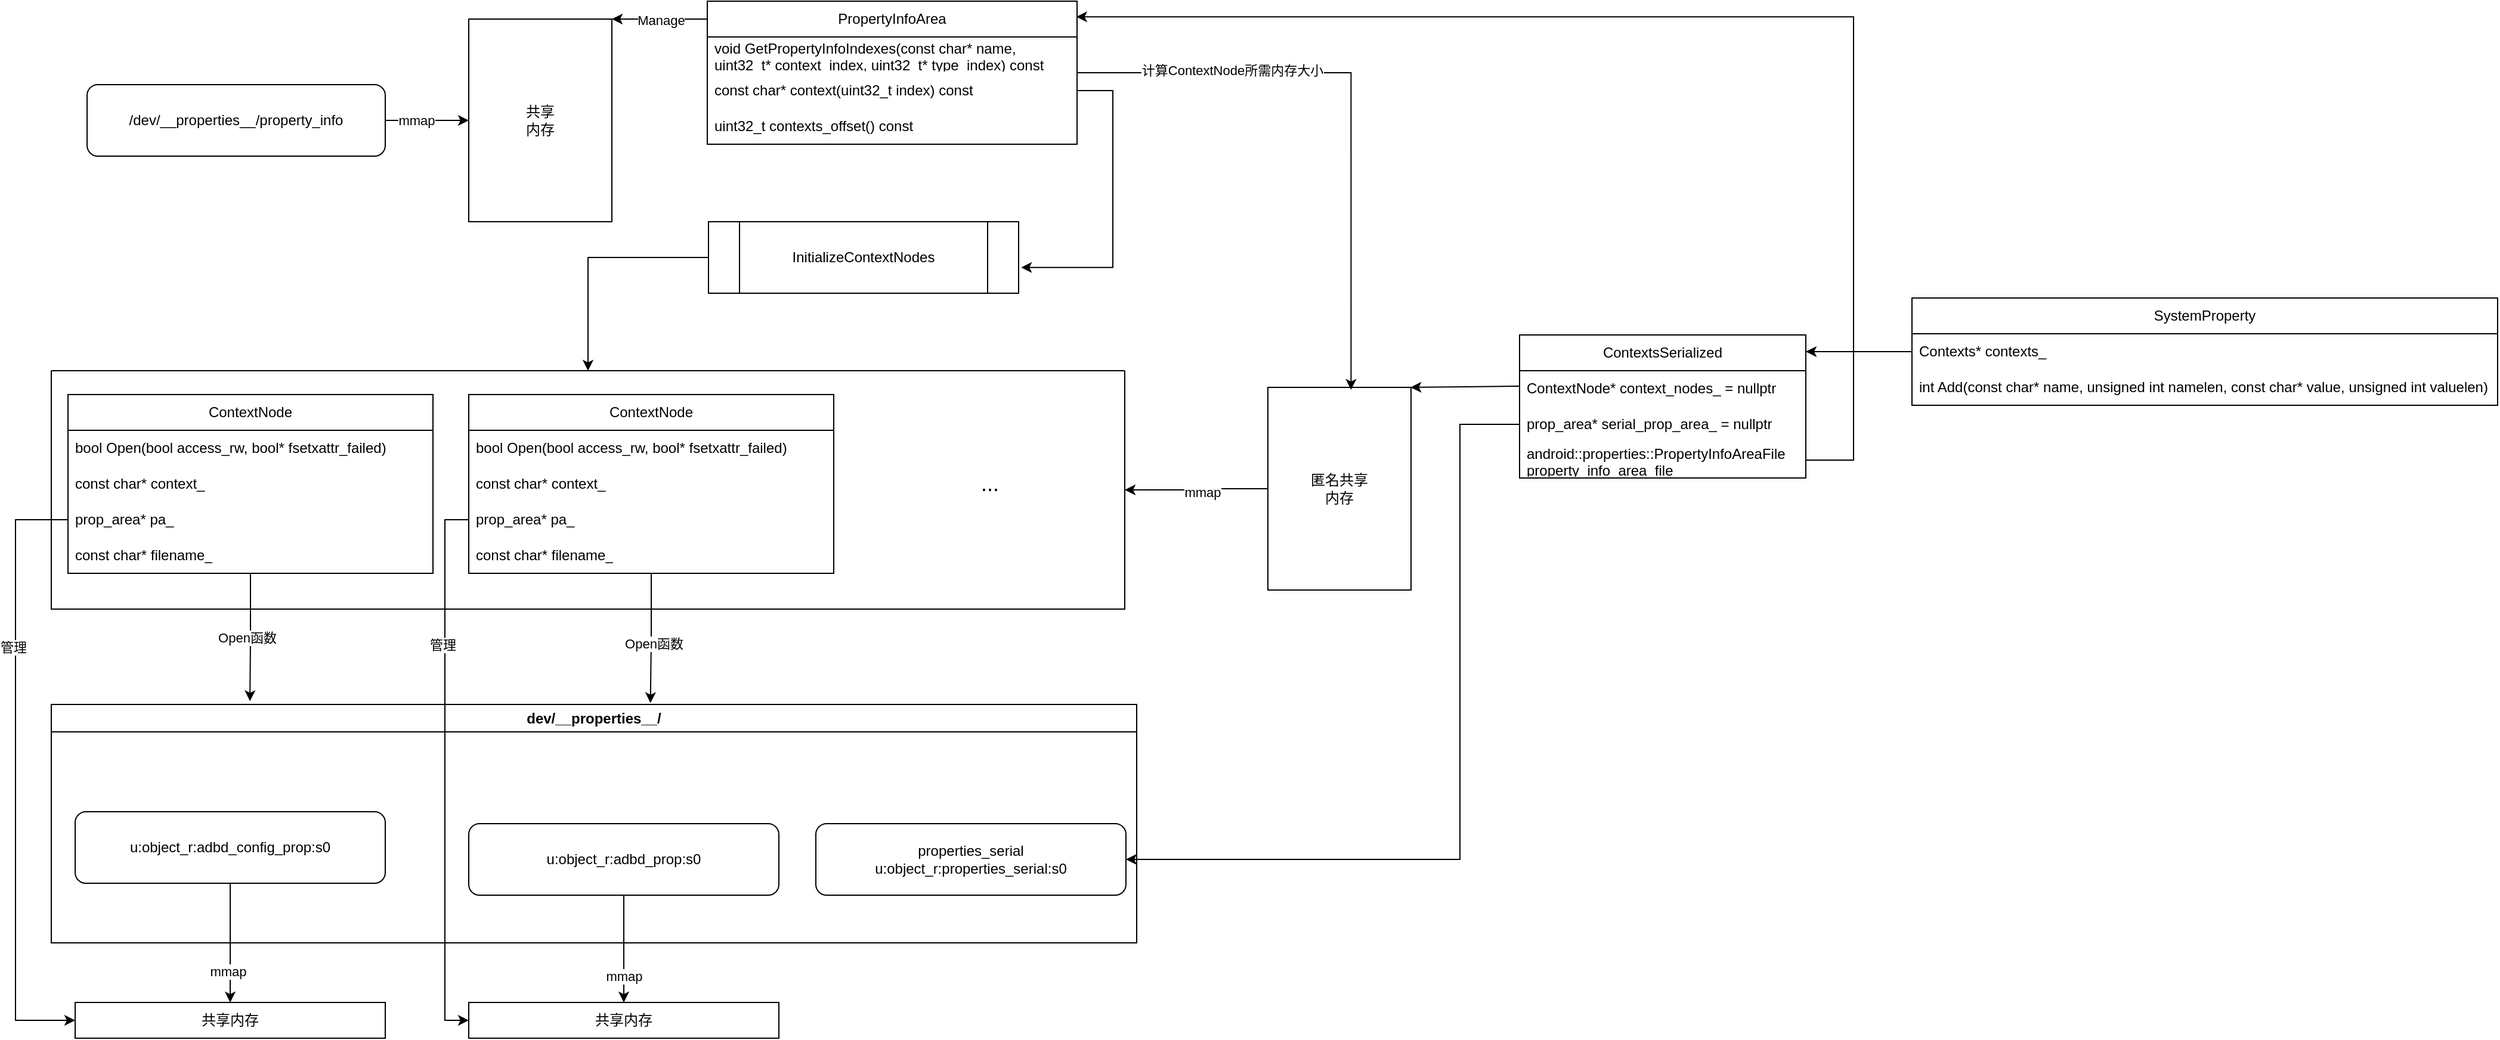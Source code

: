 <mxfile version="24.7.17">
  <diagram name="第 1 页" id="08QSXgw-jvuoQTCWucmB">
    <mxGraphModel dx="2442" dy="1434" grid="1" gridSize="10" guides="1" tooltips="1" connect="1" arrows="1" fold="1" page="1" pageScale="1" pageWidth="827" pageHeight="1169" background="#ffffff" math="0" shadow="0">
      <root>
        <mxCell id="0" />
        <mxCell id="1" parent="0" />
        <mxCell id="EGasTDmayRK-b8y-xzIA-3" style="edgeStyle=orthogonalEdgeStyle;rounded=0;orthogonalLoop=1;jettySize=auto;html=1;entryX=0;entryY=0.5;entryDx=0;entryDy=0;" edge="1" parent="1" source="EGasTDmayRK-b8y-xzIA-1" target="EGasTDmayRK-b8y-xzIA-2">
          <mxGeometry relative="1" as="geometry" />
        </mxCell>
        <mxCell id="EGasTDmayRK-b8y-xzIA-4" value="mmap" style="edgeLabel;html=1;align=center;verticalAlign=middle;resizable=0;points=[];" vertex="1" connectable="0" parent="EGasTDmayRK-b8y-xzIA-3">
          <mxGeometry x="0.224" y="-1" relative="1" as="geometry">
            <mxPoint x="-17" y="-1" as="offset" />
          </mxGeometry>
        </mxCell>
        <mxCell id="EGasTDmayRK-b8y-xzIA-1" value="/dev/__properties__/property_info" style="rounded=1;whiteSpace=wrap;html=1;" vertex="1" parent="1">
          <mxGeometry x="79" y="160" width="250" height="60" as="geometry" />
        </mxCell>
        <mxCell id="EGasTDmayRK-b8y-xzIA-2" value="&lt;div&gt;共享&lt;/div&gt;内存" style="rounded=0;whiteSpace=wrap;html=1;" vertex="1" parent="1">
          <mxGeometry x="399" y="105" width="120" height="170" as="geometry" />
        </mxCell>
        <mxCell id="EGasTDmayRK-b8y-xzIA-14" style="edgeStyle=orthogonalEdgeStyle;rounded=0;orthogonalLoop=1;jettySize=auto;html=1;entryX=1;entryY=0;entryDx=0;entryDy=0;" edge="1" parent="1" source="EGasTDmayRK-b8y-xzIA-5" target="EGasTDmayRK-b8y-xzIA-2">
          <mxGeometry relative="1" as="geometry">
            <Array as="points">
              <mxPoint x="619" y="105" />
              <mxPoint x="619" y="105" />
            </Array>
          </mxGeometry>
        </mxCell>
        <mxCell id="EGasTDmayRK-b8y-xzIA-15" value="Manage" style="edgeLabel;html=1;align=center;verticalAlign=middle;resizable=0;points=[];" vertex="1" connectable="0" parent="EGasTDmayRK-b8y-xzIA-14">
          <mxGeometry x="-0.018" y="1" relative="1" as="geometry">
            <mxPoint as="offset" />
          </mxGeometry>
        </mxCell>
        <mxCell id="EGasTDmayRK-b8y-xzIA-5" value="PropertyInfoArea" style="swimlane;fontStyle=0;childLayout=stackLayout;horizontal=1;startSize=30;horizontalStack=0;resizeParent=1;resizeParentMax=0;resizeLast=0;collapsible=1;marginBottom=0;whiteSpace=wrap;html=1;" vertex="1" parent="1">
          <mxGeometry x="599" y="90" width="310" height="120" as="geometry" />
        </mxCell>
        <mxCell id="EGasTDmayRK-b8y-xzIA-6" value="void GetPropertyInfoIndexes(const char* name, uint32_t* context_index, uint32_t* type_index) const" style="text;strokeColor=none;fillColor=none;align=left;verticalAlign=middle;spacingLeft=4;spacingRight=4;overflow=hidden;points=[[0,0.5],[1,0.5]];portConstraint=eastwest;rotatable=0;whiteSpace=wrap;html=1;" vertex="1" parent="EGasTDmayRK-b8y-xzIA-5">
          <mxGeometry y="30" width="310" height="30" as="geometry" />
        </mxCell>
        <mxCell id="EGasTDmayRK-b8y-xzIA-7" value="const char* context(uint32_t index) const" style="text;strokeColor=none;fillColor=none;align=left;verticalAlign=middle;spacingLeft=4;spacingRight=4;overflow=hidden;points=[[0,0.5],[1,0.5]];portConstraint=eastwest;rotatable=0;whiteSpace=wrap;html=1;" vertex="1" parent="EGasTDmayRK-b8y-xzIA-5">
          <mxGeometry y="60" width="310" height="30" as="geometry" />
        </mxCell>
        <mxCell id="EGasTDmayRK-b8y-xzIA-8" value="uint32_t contexts_offset() const" style="text;strokeColor=none;fillColor=none;align=left;verticalAlign=middle;spacingLeft=4;spacingRight=4;overflow=hidden;points=[[0,0.5],[1,0.5]];portConstraint=eastwest;rotatable=0;whiteSpace=wrap;html=1;" vertex="1" parent="EGasTDmayRK-b8y-xzIA-5">
          <mxGeometry y="90" width="310" height="30" as="geometry" />
        </mxCell>
        <mxCell id="EGasTDmayRK-b8y-xzIA-16" value="" style="swimlane;startSize=0;" vertex="1" parent="1">
          <mxGeometry x="49" y="400" width="900" height="200" as="geometry" />
        </mxCell>
        <mxCell id="EGasTDmayRK-b8y-xzIA-9" value="ContextNode" style="swimlane;fontStyle=0;childLayout=stackLayout;horizontal=1;startSize=30;horizontalStack=0;resizeParent=1;resizeParentMax=0;resizeLast=0;collapsible=1;marginBottom=0;whiteSpace=wrap;html=1;" vertex="1" parent="EGasTDmayRK-b8y-xzIA-16">
          <mxGeometry x="14" y="20" width="306" height="150" as="geometry" />
        </mxCell>
        <mxCell id="EGasTDmayRK-b8y-xzIA-10" value="bool Open(bool access_rw, bool* fsetxattr_failed)" style="text;strokeColor=none;fillColor=none;align=left;verticalAlign=middle;spacingLeft=4;spacingRight=4;overflow=hidden;points=[[0,0.5],[1,0.5]];portConstraint=eastwest;rotatable=0;whiteSpace=wrap;html=1;" vertex="1" parent="EGasTDmayRK-b8y-xzIA-9">
          <mxGeometry y="30" width="306" height="30" as="geometry" />
        </mxCell>
        <mxCell id="EGasTDmayRK-b8y-xzIA-11" value="const char* context_" style="text;strokeColor=none;fillColor=none;align=left;verticalAlign=middle;spacingLeft=4;spacingRight=4;overflow=hidden;points=[[0,0.5],[1,0.5]];portConstraint=eastwest;rotatable=0;whiteSpace=wrap;html=1;" vertex="1" parent="EGasTDmayRK-b8y-xzIA-9">
          <mxGeometry y="60" width="306" height="30" as="geometry" />
        </mxCell>
        <mxCell id="EGasTDmayRK-b8y-xzIA-12" value="prop_area* pa_" style="text;strokeColor=none;fillColor=none;align=left;verticalAlign=middle;spacingLeft=4;spacingRight=4;overflow=hidden;points=[[0,0.5],[1,0.5]];portConstraint=eastwest;rotatable=0;whiteSpace=wrap;html=1;" vertex="1" parent="EGasTDmayRK-b8y-xzIA-9">
          <mxGeometry y="90" width="306" height="30" as="geometry" />
        </mxCell>
        <mxCell id="EGasTDmayRK-b8y-xzIA-13" value="const char* filename_" style="text;strokeColor=none;fillColor=none;align=left;verticalAlign=middle;spacingLeft=4;spacingRight=4;overflow=hidden;points=[[0,0.5],[1,0.5]];portConstraint=eastwest;rotatable=0;whiteSpace=wrap;html=1;" vertex="1" parent="EGasTDmayRK-b8y-xzIA-9">
          <mxGeometry y="120" width="306" height="30" as="geometry" />
        </mxCell>
        <mxCell id="EGasTDmayRK-b8y-xzIA-17" value="ContextNode" style="swimlane;fontStyle=0;childLayout=stackLayout;horizontal=1;startSize=30;horizontalStack=0;resizeParent=1;resizeParentMax=0;resizeLast=0;collapsible=1;marginBottom=0;whiteSpace=wrap;html=1;" vertex="1" parent="EGasTDmayRK-b8y-xzIA-16">
          <mxGeometry x="350" y="20" width="306" height="150" as="geometry" />
        </mxCell>
        <mxCell id="EGasTDmayRK-b8y-xzIA-18" value="bool Open(bool access_rw, bool* fsetxattr_failed)" style="text;strokeColor=none;fillColor=none;align=left;verticalAlign=middle;spacingLeft=4;spacingRight=4;overflow=hidden;points=[[0,0.5],[1,0.5]];portConstraint=eastwest;rotatable=0;whiteSpace=wrap;html=1;" vertex="1" parent="EGasTDmayRK-b8y-xzIA-17">
          <mxGeometry y="30" width="306" height="30" as="geometry" />
        </mxCell>
        <mxCell id="EGasTDmayRK-b8y-xzIA-19" value="const char* context_" style="text;strokeColor=none;fillColor=none;align=left;verticalAlign=middle;spacingLeft=4;spacingRight=4;overflow=hidden;points=[[0,0.5],[1,0.5]];portConstraint=eastwest;rotatable=0;whiteSpace=wrap;html=1;" vertex="1" parent="EGasTDmayRK-b8y-xzIA-17">
          <mxGeometry y="60" width="306" height="30" as="geometry" />
        </mxCell>
        <mxCell id="EGasTDmayRK-b8y-xzIA-20" value="prop_area* pa_" style="text;strokeColor=none;fillColor=none;align=left;verticalAlign=middle;spacingLeft=4;spacingRight=4;overflow=hidden;points=[[0,0.5],[1,0.5]];portConstraint=eastwest;rotatable=0;whiteSpace=wrap;html=1;" vertex="1" parent="EGasTDmayRK-b8y-xzIA-17">
          <mxGeometry y="90" width="306" height="30" as="geometry" />
        </mxCell>
        <mxCell id="EGasTDmayRK-b8y-xzIA-21" value="const char* filename_" style="text;strokeColor=none;fillColor=none;align=left;verticalAlign=middle;spacingLeft=4;spacingRight=4;overflow=hidden;points=[[0,0.5],[1,0.5]];portConstraint=eastwest;rotatable=0;whiteSpace=wrap;html=1;" vertex="1" parent="EGasTDmayRK-b8y-xzIA-17">
          <mxGeometry y="120" width="306" height="30" as="geometry" />
        </mxCell>
        <mxCell id="EGasTDmayRK-b8y-xzIA-22" value="&lt;font style=&quot;font-size: 18px;&quot;&gt;...&lt;/font&gt;" style="text;html=1;align=center;verticalAlign=middle;whiteSpace=wrap;rounded=0;" vertex="1" parent="EGasTDmayRK-b8y-xzIA-16">
          <mxGeometry x="757" y="80" width="60" height="30" as="geometry" />
        </mxCell>
        <mxCell id="EGasTDmayRK-b8y-xzIA-27" style="edgeStyle=orthogonalEdgeStyle;rounded=0;orthogonalLoop=1;jettySize=auto;html=1;entryX=0.5;entryY=0;entryDx=0;entryDy=0;" edge="1" parent="1" source="EGasTDmayRK-b8y-xzIA-25" target="EGasTDmayRK-b8y-xzIA-16">
          <mxGeometry relative="1" as="geometry">
            <Array as="points">
              <mxPoint x="499" y="305" />
            </Array>
          </mxGeometry>
        </mxCell>
        <mxCell id="EGasTDmayRK-b8y-xzIA-25" value="InitializeContextNodes" style="shape=process;whiteSpace=wrap;html=1;backgroundOutline=1;" vertex="1" parent="1">
          <mxGeometry x="600" y="275" width="260" height="60" as="geometry" />
        </mxCell>
        <mxCell id="EGasTDmayRK-b8y-xzIA-26" style="edgeStyle=orthogonalEdgeStyle;rounded=0;orthogonalLoop=1;jettySize=auto;html=1;entryX=1.008;entryY=0.64;entryDx=0;entryDy=0;entryPerimeter=0;" edge="1" parent="1" source="EGasTDmayRK-b8y-xzIA-7" target="EGasTDmayRK-b8y-xzIA-25">
          <mxGeometry relative="1" as="geometry">
            <Array as="points">
              <mxPoint x="939" y="165" />
              <mxPoint x="939" y="313" />
            </Array>
          </mxGeometry>
        </mxCell>
        <mxCell id="EGasTDmayRK-b8y-xzIA-29" style="edgeStyle=orthogonalEdgeStyle;rounded=0;orthogonalLoop=1;jettySize=auto;html=1;entryX=1;entryY=0.5;entryDx=0;entryDy=0;" edge="1" parent="1" source="EGasTDmayRK-b8y-xzIA-28" target="EGasTDmayRK-b8y-xzIA-16">
          <mxGeometry relative="1" as="geometry" />
        </mxCell>
        <mxCell id="EGasTDmayRK-b8y-xzIA-30" value="mmap" style="edgeLabel;html=1;align=center;verticalAlign=middle;resizable=0;points=[];" vertex="1" connectable="0" parent="EGasTDmayRK-b8y-xzIA-29">
          <mxGeometry x="-0.084" y="3" relative="1" as="geometry">
            <mxPoint as="offset" />
          </mxGeometry>
        </mxCell>
        <mxCell id="EGasTDmayRK-b8y-xzIA-28" value="&lt;div&gt;匿名共享&lt;/div&gt;内存" style="rounded=0;whiteSpace=wrap;html=1;" vertex="1" parent="1">
          <mxGeometry x="1069" y="414" width="120" height="170" as="geometry" />
        </mxCell>
        <mxCell id="EGasTDmayRK-b8y-xzIA-33" value="dev/__properties__/" style="swimlane;whiteSpace=wrap;html=1;" vertex="1" parent="1">
          <mxGeometry x="49" y="680" width="910" height="200" as="geometry" />
        </mxCell>
        <mxCell id="EGasTDmayRK-b8y-xzIA-32" value="u:object_r:adbd_config_prop:s0" style="rounded=1;whiteSpace=wrap;html=1;" vertex="1" parent="EGasTDmayRK-b8y-xzIA-33">
          <mxGeometry x="20" y="90" width="260" height="60" as="geometry" />
        </mxCell>
        <mxCell id="EGasTDmayRK-b8y-xzIA-34" value="u:object_r:adbd_prop:s0" style="rounded=1;whiteSpace=wrap;html=1;" vertex="1" parent="EGasTDmayRK-b8y-xzIA-33">
          <mxGeometry x="350" y="100" width="260" height="60" as="geometry" />
        </mxCell>
        <mxCell id="EGasTDmayRK-b8y-xzIA-67" value="properties_serial&lt;div&gt;u:object_r:properties_serial:s0&lt;br&gt;&lt;/div&gt;" style="rounded=1;whiteSpace=wrap;html=1;" vertex="1" parent="EGasTDmayRK-b8y-xzIA-33">
          <mxGeometry x="641" y="100" width="260" height="60" as="geometry" />
        </mxCell>
        <mxCell id="EGasTDmayRK-b8y-xzIA-35" style="edgeStyle=orthogonalEdgeStyle;rounded=0;orthogonalLoop=1;jettySize=auto;html=1;entryX=0.581;entryY=0.012;entryDx=0;entryDy=0;entryPerimeter=0;" edge="1" parent="1" source="EGasTDmayRK-b8y-xzIA-5" target="EGasTDmayRK-b8y-xzIA-28">
          <mxGeometry relative="1" as="geometry" />
        </mxCell>
        <mxCell id="EGasTDmayRK-b8y-xzIA-36" value="计算ContextNode所需内存大小" style="edgeLabel;html=1;align=center;verticalAlign=middle;resizable=0;points=[];" vertex="1" connectable="0" parent="EGasTDmayRK-b8y-xzIA-35">
          <mxGeometry x="-0.477" y="2" relative="1" as="geometry">
            <mxPoint as="offset" />
          </mxGeometry>
        </mxCell>
        <mxCell id="EGasTDmayRK-b8y-xzIA-37" style="edgeStyle=orthogonalEdgeStyle;rounded=0;orthogonalLoop=1;jettySize=auto;html=1;entryX=0.183;entryY=-0.014;entryDx=0;entryDy=0;entryPerimeter=0;" edge="1" parent="1" source="EGasTDmayRK-b8y-xzIA-9" target="EGasTDmayRK-b8y-xzIA-33">
          <mxGeometry relative="1" as="geometry" />
        </mxCell>
        <mxCell id="EGasTDmayRK-b8y-xzIA-39" value="Open函数" style="edgeLabel;html=1;align=center;verticalAlign=middle;resizable=0;points=[];" vertex="1" connectable="0" parent="EGasTDmayRK-b8y-xzIA-37">
          <mxGeometry x="0.03" y="-3" relative="1" as="geometry">
            <mxPoint y="-1" as="offset" />
          </mxGeometry>
        </mxCell>
        <mxCell id="EGasTDmayRK-b8y-xzIA-38" style="edgeStyle=orthogonalEdgeStyle;rounded=0;orthogonalLoop=1;jettySize=auto;html=1;entryX=0.552;entryY=-0.006;entryDx=0;entryDy=0;entryPerimeter=0;" edge="1" parent="1" source="EGasTDmayRK-b8y-xzIA-17" target="EGasTDmayRK-b8y-xzIA-33">
          <mxGeometry relative="1" as="geometry" />
        </mxCell>
        <mxCell id="EGasTDmayRK-b8y-xzIA-40" value="Open函数" style="edgeLabel;html=1;align=center;verticalAlign=middle;resizable=0;points=[];" vertex="1" connectable="0" parent="EGasTDmayRK-b8y-xzIA-38">
          <mxGeometry x="0.082" y="2" relative="1" as="geometry">
            <mxPoint as="offset" />
          </mxGeometry>
        </mxCell>
        <mxCell id="EGasTDmayRK-b8y-xzIA-43" value="SystemProperty" style="swimlane;fontStyle=0;childLayout=stackLayout;horizontal=1;startSize=30;horizontalStack=0;resizeParent=1;resizeParentMax=0;resizeLast=0;collapsible=1;marginBottom=0;whiteSpace=wrap;html=1;" vertex="1" parent="1">
          <mxGeometry x="1609" y="339" width="491" height="90" as="geometry" />
        </mxCell>
        <mxCell id="EGasTDmayRK-b8y-xzIA-44" value="Contexts* contexts_" style="text;strokeColor=none;fillColor=none;align=left;verticalAlign=middle;spacingLeft=4;spacingRight=4;overflow=hidden;points=[[0,0.5],[1,0.5]];portConstraint=eastwest;rotatable=0;whiteSpace=wrap;html=1;" vertex="1" parent="EGasTDmayRK-b8y-xzIA-43">
          <mxGeometry y="30" width="491" height="30" as="geometry" />
        </mxCell>
        <mxCell id="EGasTDmayRK-b8y-xzIA-65" value="int Add(const char* name, unsigned int namelen, const char* value, unsigned int valuelen)" style="text;strokeColor=none;fillColor=none;align=left;verticalAlign=middle;spacingLeft=4;spacingRight=4;overflow=hidden;points=[[0,0.5],[1,0.5]];portConstraint=eastwest;rotatable=0;whiteSpace=wrap;html=1;" vertex="1" parent="EGasTDmayRK-b8y-xzIA-43">
          <mxGeometry y="60" width="491" height="30" as="geometry" />
        </mxCell>
        <mxCell id="EGasTDmayRK-b8y-xzIA-47" value="ContextsSerialized" style="swimlane;fontStyle=0;childLayout=stackLayout;horizontal=1;startSize=30;horizontalStack=0;resizeParent=1;resizeParentMax=0;resizeLast=0;collapsible=1;marginBottom=0;whiteSpace=wrap;html=1;" vertex="1" parent="1">
          <mxGeometry x="1280" y="370" width="240" height="120" as="geometry" />
        </mxCell>
        <mxCell id="EGasTDmayRK-b8y-xzIA-48" value="ContextNode* context_nodes_ = nullptr" style="text;strokeColor=none;fillColor=none;align=left;verticalAlign=middle;spacingLeft=4;spacingRight=4;overflow=hidden;points=[[0,0.5],[1,0.5]];portConstraint=eastwest;rotatable=0;whiteSpace=wrap;html=1;" vertex="1" parent="EGasTDmayRK-b8y-xzIA-47">
          <mxGeometry y="30" width="240" height="30" as="geometry" />
        </mxCell>
        <mxCell id="EGasTDmayRK-b8y-xzIA-66" value="prop_area* serial_prop_area_ = nullptr" style="text;strokeColor=none;fillColor=none;align=left;verticalAlign=middle;spacingLeft=4;spacingRight=4;overflow=hidden;points=[[0,0.5],[1,0.5]];portConstraint=eastwest;rotatable=0;whiteSpace=wrap;html=1;" vertex="1" parent="EGasTDmayRK-b8y-xzIA-47">
          <mxGeometry y="60" width="240" height="30" as="geometry" />
        </mxCell>
        <mxCell id="EGasTDmayRK-b8y-xzIA-75" value="android::properties::PropertyInfoAreaFile property_info_area_file_" style="text;strokeColor=none;fillColor=none;align=left;verticalAlign=middle;spacingLeft=4;spacingRight=4;overflow=hidden;points=[[0,0.5],[1,0.5]];portConstraint=eastwest;rotatable=0;whiteSpace=wrap;html=1;" vertex="1" parent="EGasTDmayRK-b8y-xzIA-47">
          <mxGeometry y="90" width="240" height="30" as="geometry" />
        </mxCell>
        <mxCell id="EGasTDmayRK-b8y-xzIA-49" style="edgeStyle=orthogonalEdgeStyle;rounded=0;orthogonalLoop=1;jettySize=auto;html=1;entryX=1;entryY=0.25;entryDx=0;entryDy=0;exitX=0;exitY=0.5;exitDx=0;exitDy=0;" edge="1" parent="1" source="EGasTDmayRK-b8y-xzIA-44">
          <mxGeometry relative="1" as="geometry">
            <mxPoint x="1609" y="383.059" as="sourcePoint" />
            <mxPoint x="1520" y="384.0" as="targetPoint" />
          </mxGeometry>
        </mxCell>
        <mxCell id="EGasTDmayRK-b8y-xzIA-52" style="edgeStyle=orthogonalEdgeStyle;rounded=0;orthogonalLoop=1;jettySize=auto;html=1;entryX=0.997;entryY=0.082;entryDx=0;entryDy=0;entryPerimeter=0;" edge="1" parent="1">
          <mxGeometry relative="1" as="geometry">
            <mxPoint x="1280" y="413" as="sourcePoint" />
            <mxPoint x="1188.64" y="413.94" as="targetPoint" />
          </mxGeometry>
        </mxCell>
        <mxCell id="EGasTDmayRK-b8y-xzIA-54" value="共享内存" style="rounded=0;whiteSpace=wrap;html=1;" vertex="1" parent="1">
          <mxGeometry x="69" y="930" width="260" height="30" as="geometry" />
        </mxCell>
        <mxCell id="EGasTDmayRK-b8y-xzIA-55" value="共享内存" style="rounded=0;whiteSpace=wrap;html=1;" vertex="1" parent="1">
          <mxGeometry x="399" y="930" width="260" height="30" as="geometry" />
        </mxCell>
        <mxCell id="EGasTDmayRK-b8y-xzIA-56" style="edgeStyle=orthogonalEdgeStyle;rounded=0;orthogonalLoop=1;jettySize=auto;html=1;entryX=0.5;entryY=0;entryDx=0;entryDy=0;" edge="1" parent="1" source="EGasTDmayRK-b8y-xzIA-32" target="EGasTDmayRK-b8y-xzIA-54">
          <mxGeometry relative="1" as="geometry" />
        </mxCell>
        <mxCell id="EGasTDmayRK-b8y-xzIA-57" value="mmap" style="edgeLabel;html=1;align=center;verticalAlign=middle;resizable=0;points=[];" vertex="1" connectable="0" parent="EGasTDmayRK-b8y-xzIA-56">
          <mxGeometry x="0.48" y="-2" relative="1" as="geometry">
            <mxPoint as="offset" />
          </mxGeometry>
        </mxCell>
        <mxCell id="EGasTDmayRK-b8y-xzIA-58" style="edgeStyle=orthogonalEdgeStyle;rounded=0;orthogonalLoop=1;jettySize=auto;html=1;entryX=0.5;entryY=0;entryDx=0;entryDy=0;" edge="1" parent="1" source="EGasTDmayRK-b8y-xzIA-34" target="EGasTDmayRK-b8y-xzIA-55">
          <mxGeometry relative="1" as="geometry" />
        </mxCell>
        <mxCell id="EGasTDmayRK-b8y-xzIA-59" value="mmap" style="edgeLabel;html=1;align=center;verticalAlign=middle;resizable=0;points=[];" vertex="1" connectable="0" parent="EGasTDmayRK-b8y-xzIA-58">
          <mxGeometry x="0.511" relative="1" as="geometry">
            <mxPoint as="offset" />
          </mxGeometry>
        </mxCell>
        <mxCell id="EGasTDmayRK-b8y-xzIA-61" style="edgeStyle=orthogonalEdgeStyle;rounded=0;orthogonalLoop=1;jettySize=auto;html=1;entryX=0;entryY=0.5;entryDx=0;entryDy=0;" edge="1" parent="1" source="EGasTDmayRK-b8y-xzIA-20" target="EGasTDmayRK-b8y-xzIA-55">
          <mxGeometry relative="1" as="geometry" />
        </mxCell>
        <mxCell id="EGasTDmayRK-b8y-xzIA-63" value="管理" style="edgeLabel;html=1;align=center;verticalAlign=middle;resizable=0;points=[];" vertex="1" connectable="0" parent="EGasTDmayRK-b8y-xzIA-61">
          <mxGeometry x="-0.458" y="-2" relative="1" as="geometry">
            <mxPoint as="offset" />
          </mxGeometry>
        </mxCell>
        <mxCell id="EGasTDmayRK-b8y-xzIA-62" style="edgeStyle=orthogonalEdgeStyle;rounded=0;orthogonalLoop=1;jettySize=auto;html=1;entryX=0;entryY=0.5;entryDx=0;entryDy=0;" edge="1" parent="1" source="EGasTDmayRK-b8y-xzIA-12" target="EGasTDmayRK-b8y-xzIA-54">
          <mxGeometry relative="1" as="geometry">
            <Array as="points">
              <mxPoint x="19" y="525" />
              <mxPoint x="19" y="945" />
            </Array>
          </mxGeometry>
        </mxCell>
        <mxCell id="EGasTDmayRK-b8y-xzIA-64" value="管理" style="edgeLabel;html=1;align=center;verticalAlign=middle;resizable=0;points=[];" vertex="1" connectable="0" parent="EGasTDmayRK-b8y-xzIA-62">
          <mxGeometry x="-0.412" y="-2" relative="1" as="geometry">
            <mxPoint as="offset" />
          </mxGeometry>
        </mxCell>
        <mxCell id="EGasTDmayRK-b8y-xzIA-69" style="edgeStyle=orthogonalEdgeStyle;rounded=0;orthogonalLoop=1;jettySize=auto;html=1;entryX=1;entryY=0.5;entryDx=0;entryDy=0;" edge="1" parent="1" source="EGasTDmayRK-b8y-xzIA-66" target="EGasTDmayRK-b8y-xzIA-67">
          <mxGeometry relative="1" as="geometry">
            <Array as="points">
              <mxPoint x="1230" y="445" />
              <mxPoint x="1230" y="810" />
            </Array>
          </mxGeometry>
        </mxCell>
        <mxCell id="EGasTDmayRK-b8y-xzIA-76" style="edgeStyle=orthogonalEdgeStyle;rounded=0;orthogonalLoop=1;jettySize=auto;html=1;entryX=0.998;entryY=0.109;entryDx=0;entryDy=0;entryPerimeter=0;" edge="1" parent="1" source="EGasTDmayRK-b8y-xzIA-75" target="EGasTDmayRK-b8y-xzIA-5">
          <mxGeometry relative="1" as="geometry">
            <mxPoint x="1494.18" y="103.05" as="targetPoint" />
            <Array as="points">
              <mxPoint x="1560" y="475" />
              <mxPoint x="1560" y="103" />
            </Array>
          </mxGeometry>
        </mxCell>
      </root>
    </mxGraphModel>
  </diagram>
</mxfile>
